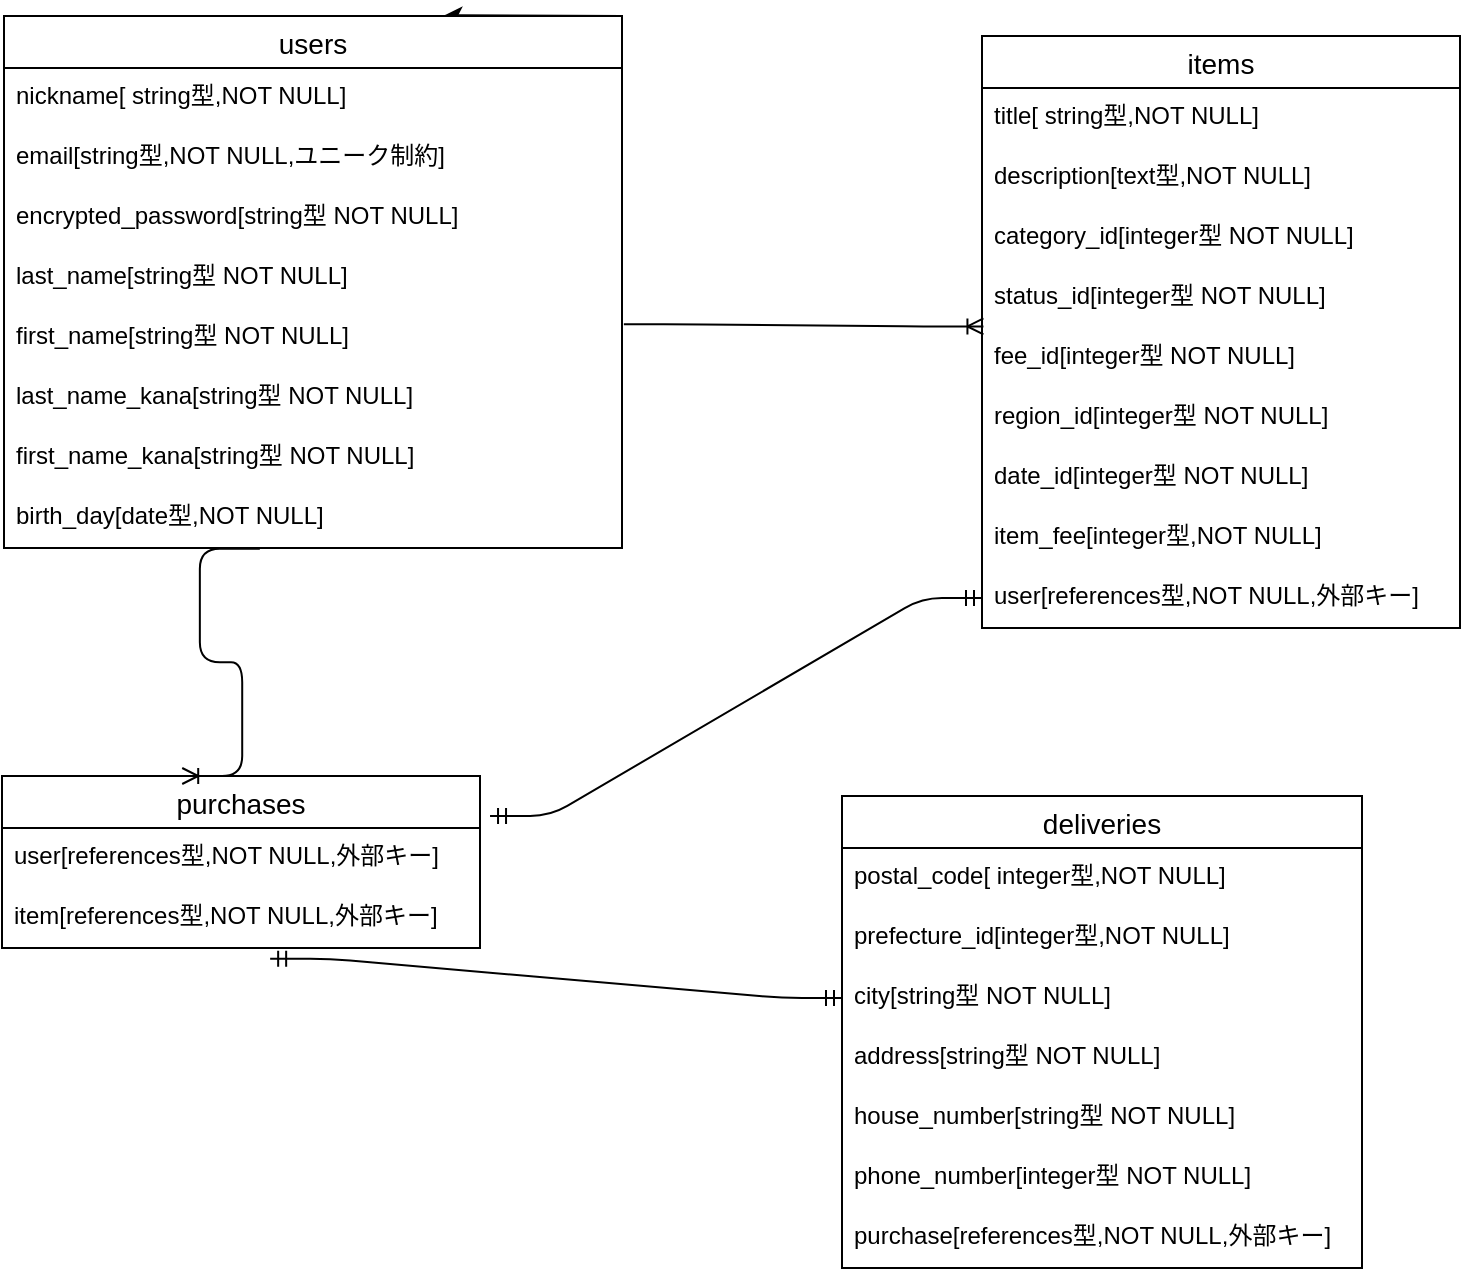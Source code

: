 <mxfile>
    <diagram id="uenwjN5aIzj5IKeVZx4g" name="ページ1">
        <mxGraphModel dx="1144" dy="1254" grid="1" gridSize="10" guides="1" tooltips="1" connect="1" arrows="1" fold="1" page="1" pageScale="1" pageWidth="827" pageHeight="1169" math="0" shadow="0">
            <root>
                <mxCell id="0"/>
                <mxCell id="1" parent="0"/>
                <mxCell id="67" style="edgeStyle=none;html=1;exitX=1;exitY=0;exitDx=0;exitDy=0;" parent="1" source="2" edge="1">
                    <mxGeometry relative="1" as="geometry">
                        <mxPoint x="261.176" y="179.647" as="targetPoint"/>
                    </mxGeometry>
                </mxCell>
                <mxCell id="2" value="users" style="swimlane;fontStyle=0;childLayout=stackLayout;horizontal=1;startSize=26;horizontalStack=0;resizeParent=1;resizeParentMax=0;resizeLast=0;collapsible=1;marginBottom=0;align=center;fontSize=14;" parent="1" vertex="1">
                    <mxGeometry x="41" y="180" width="309" height="266" as="geometry">
                        <mxRectangle x="50" y="180" width="50" height="26" as="alternateBounds"/>
                    </mxGeometry>
                </mxCell>
                <mxCell id="3" value="nickname[ string型,NOT NULL]" style="text;strokeColor=none;fillColor=none;spacingLeft=4;spacingRight=4;overflow=hidden;rotatable=0;points=[[0,0.5],[1,0.5]];portConstraint=eastwest;fontSize=12;" parent="2" vertex="1">
                    <mxGeometry y="26" width="309" height="30" as="geometry"/>
                </mxCell>
                <mxCell id="5" value="email[string型,NOT NULL,ユニーク制約]" style="text;strokeColor=none;fillColor=none;spacingLeft=4;spacingRight=4;overflow=hidden;rotatable=0;points=[[0,0.5],[1,0.5]];portConstraint=eastwest;fontSize=12;" parent="2" vertex="1">
                    <mxGeometry y="56" width="309" height="30" as="geometry"/>
                </mxCell>
                <mxCell id="64" value="encrypted_password[string型 NOT NULL]  " style="text;strokeColor=none;fillColor=none;spacingLeft=4;spacingRight=4;overflow=hidden;rotatable=0;points=[[0,0.5],[1,0.5]];portConstraint=eastwest;fontSize=12;" parent="2" vertex="1">
                    <mxGeometry y="86" width="309" height="30" as="geometry"/>
                </mxCell>
                <mxCell id="61" value="last_name[string型 NOT NULL]" style="text;strokeColor=none;fillColor=none;spacingLeft=4;spacingRight=4;overflow=hidden;rotatable=0;points=[[0,0.5],[1,0.5]];portConstraint=eastwest;fontSize=12;" parent="2" vertex="1">
                    <mxGeometry y="116" width="309" height="30" as="geometry"/>
                </mxCell>
                <mxCell id="68" value="first_name[string型 NOT NULL]" style="text;strokeColor=none;fillColor=none;spacingLeft=4;spacingRight=4;overflow=hidden;rotatable=0;points=[[0,0.5],[1,0.5]];portConstraint=eastwest;fontSize=12;" parent="2" vertex="1">
                    <mxGeometry y="146" width="309" height="30" as="geometry"/>
                </mxCell>
                <mxCell id="62" value="last_name_kana[string型 NOT NULL]" style="text;strokeColor=none;fillColor=none;spacingLeft=4;spacingRight=4;overflow=hidden;rotatable=0;points=[[0,0.5],[1,0.5]];portConstraint=eastwest;fontSize=12;" parent="2" vertex="1">
                    <mxGeometry y="176" width="309" height="30" as="geometry"/>
                </mxCell>
                <mxCell id="69" value="first_name_kana[string型 NOT NULL]" style="text;strokeColor=none;fillColor=none;spacingLeft=4;spacingRight=4;overflow=hidden;rotatable=0;points=[[0,0.5],[1,0.5]];portConstraint=eastwest;fontSize=12;" parent="2" vertex="1">
                    <mxGeometry y="206" width="309" height="30" as="geometry"/>
                </mxCell>
                <mxCell id="63" value="birth_day[date型,NOT NULL]" style="text;strokeColor=none;fillColor=none;spacingLeft=4;spacingRight=4;overflow=hidden;rotatable=0;points=[[0,0.5],[1,0.5]];portConstraint=eastwest;fontSize=12;" parent="2" vertex="1">
                    <mxGeometry y="236" width="309" height="30" as="geometry"/>
                </mxCell>
                <mxCell id="70" value="items" style="swimlane;fontStyle=0;childLayout=stackLayout;horizontal=1;startSize=26;horizontalStack=0;resizeParent=1;resizeParentMax=0;resizeLast=0;collapsible=1;marginBottom=0;align=center;fontSize=14;" parent="1" vertex="1">
                    <mxGeometry x="530" y="190" width="239" height="296" as="geometry">
                        <mxRectangle x="50" y="180" width="50" height="26" as="alternateBounds"/>
                    </mxGeometry>
                </mxCell>
                <mxCell id="71" value="title[ string型,NOT NULL]" style="text;strokeColor=none;fillColor=none;spacingLeft=4;spacingRight=4;overflow=hidden;rotatable=0;points=[[0,0.5],[1,0.5]];portConstraint=eastwest;fontSize=12;" parent="70" vertex="1">
                    <mxGeometry y="26" width="239" height="30" as="geometry"/>
                </mxCell>
                <mxCell id="72" value="description[text型,NOT NULL]" style="text;strokeColor=none;fillColor=none;spacingLeft=4;spacingRight=4;overflow=hidden;rotatable=0;points=[[0,0.5],[1,0.5]];portConstraint=eastwest;fontSize=12;" parent="70" vertex="1">
                    <mxGeometry y="56" width="239" height="30" as="geometry"/>
                </mxCell>
                <mxCell id="73" value="category_id[integer型 NOT NULL]" style="text;strokeColor=none;fillColor=none;spacingLeft=4;spacingRight=4;overflow=hidden;rotatable=0;points=[[0,0.5],[1,0.5]];portConstraint=eastwest;fontSize=12;" parent="70" vertex="1">
                    <mxGeometry y="86" width="239" height="30" as="geometry"/>
                </mxCell>
                <mxCell id="74" value="status_id[integer型 NOT NULL]" style="text;strokeColor=none;fillColor=none;spacingLeft=4;spacingRight=4;overflow=hidden;rotatable=0;points=[[0,0.5],[1,0.5]];portConstraint=eastwest;fontSize=12;" parent="70" vertex="1">
                    <mxGeometry y="116" width="239" height="30" as="geometry"/>
                </mxCell>
                <mxCell id="75" value="fee_id[integer型 NOT NULL]" style="text;strokeColor=none;fillColor=none;spacingLeft=4;spacingRight=4;overflow=hidden;rotatable=0;points=[[0,0.5],[1,0.5]];portConstraint=eastwest;fontSize=12;" parent="70" vertex="1">
                    <mxGeometry y="146" width="239" height="30" as="geometry"/>
                </mxCell>
                <mxCell id="76" value="region_id[integer型 NOT NULL]" style="text;strokeColor=none;fillColor=none;spacingLeft=4;spacingRight=4;overflow=hidden;rotatable=0;points=[[0,0.5],[1,0.5]];portConstraint=eastwest;fontSize=12;" parent="70" vertex="1">
                    <mxGeometry y="176" width="239" height="30" as="geometry"/>
                </mxCell>
                <mxCell id="77" value="date_id[integer型 NOT NULL]" style="text;strokeColor=none;fillColor=none;spacingLeft=4;spacingRight=4;overflow=hidden;rotatable=0;points=[[0,0.5],[1,0.5]];portConstraint=eastwest;fontSize=12;" parent="70" vertex="1">
                    <mxGeometry y="206" width="239" height="30" as="geometry"/>
                </mxCell>
                <mxCell id="78" value="item_fee[integer型,NOT NULL]" style="text;strokeColor=none;fillColor=none;spacingLeft=4;spacingRight=4;overflow=hidden;rotatable=0;points=[[0,0.5],[1,0.5]];portConstraint=eastwest;fontSize=12;" parent="70" vertex="1">
                    <mxGeometry y="236" width="239" height="30" as="geometry"/>
                </mxCell>
                <mxCell id="88" value="user[references型,NOT NULL,外部キー]" style="text;strokeColor=none;fillColor=none;spacingLeft=4;spacingRight=4;overflow=hidden;rotatable=0;points=[[0,0.5],[1,0.5]];portConstraint=eastwest;fontSize=12;" parent="70" vertex="1">
                    <mxGeometry y="266" width="239" height="30" as="geometry"/>
                </mxCell>
                <mxCell id="79" value="purchases" style="swimlane;fontStyle=0;childLayout=stackLayout;horizontal=1;startSize=26;horizontalStack=0;resizeParent=1;resizeParentMax=0;resizeLast=0;collapsible=1;marginBottom=0;align=center;fontSize=14;" parent="1" vertex="1">
                    <mxGeometry x="40" y="560" width="239" height="86" as="geometry">
                        <mxRectangle x="50" y="180" width="50" height="26" as="alternateBounds"/>
                    </mxGeometry>
                </mxCell>
                <mxCell id="82" value="user[references型,NOT NULL,外部キー]" style="text;strokeColor=none;fillColor=none;spacingLeft=4;spacingRight=4;overflow=hidden;rotatable=0;points=[[0,0.5],[1,0.5]];portConstraint=eastwest;fontSize=12;" parent="79" vertex="1">
                    <mxGeometry y="26" width="239" height="30" as="geometry"/>
                </mxCell>
                <mxCell id="81" value="item[references型,NOT NULL,外部キー]" style="text;strokeColor=none;fillColor=none;spacingLeft=4;spacingRight=4;overflow=hidden;rotatable=0;points=[[0,0.5],[1,0.5]];portConstraint=eastwest;fontSize=12;" parent="79" vertex="1">
                    <mxGeometry y="56" width="239" height="30" as="geometry"/>
                </mxCell>
                <mxCell id="90" value="" style="edgeStyle=entityRelationEdgeStyle;fontSize=12;html=1;endArrow=ERoneToMany;entryX=0.003;entryY=-0.026;entryDx=0;entryDy=0;entryPerimeter=0;exitX=1.003;exitY=0.27;exitDx=0;exitDy=0;exitPerimeter=0;" parent="1" source="68" target="75" edge="1">
                    <mxGeometry width="100" height="100" relative="1" as="geometry">
                        <mxPoint x="290" y="430" as="sourcePoint"/>
                        <mxPoint x="390" y="330" as="targetPoint"/>
                    </mxGeometry>
                </mxCell>
                <mxCell id="92" value="" style="edgeStyle=entityRelationEdgeStyle;fontSize=12;html=1;endArrow=ERoneToMany;exitX=0.414;exitY=1.011;exitDx=0;exitDy=0;exitPerimeter=0;entryX=0.377;entryY=0;entryDx=0;entryDy=0;entryPerimeter=0;" parent="1" source="63" target="79" edge="1">
                    <mxGeometry width="100" height="100" relative="1" as="geometry">
                        <mxPoint x="160" y="570" as="sourcePoint"/>
                        <mxPoint x="260" y="470" as="targetPoint"/>
                    </mxGeometry>
                </mxCell>
                <mxCell id="93" value="" style="edgeStyle=entityRelationEdgeStyle;fontSize=12;html=1;endArrow=ERmandOne;startArrow=ERmandOne;exitX=1.021;exitY=-0.2;exitDx=0;exitDy=0;exitPerimeter=0;" edge="1" parent="1" source="82" target="88">
                    <mxGeometry width="100" height="100" relative="1" as="geometry">
                        <mxPoint x="499" y="570" as="sourcePoint"/>
                        <mxPoint x="599" y="470" as="targetPoint"/>
                    </mxGeometry>
                </mxCell>
                <mxCell id="96" value="" style="edgeStyle=entityRelationEdgeStyle;fontSize=12;html=1;endArrow=ERmandOne;startArrow=ERmandOne;exitX=0.561;exitY=1.18;exitDx=0;exitDy=0;exitPerimeter=0;entryX=0;entryY=0.5;entryDx=0;entryDy=0;" edge="1" parent="1" source="81" target="100">
                    <mxGeometry width="100" height="100" relative="1" as="geometry">
                        <mxPoint x="549" y="709" as="sourcePoint"/>
                        <mxPoint x="578.74" y="663.68" as="targetPoint"/>
                    </mxGeometry>
                </mxCell>
                <mxCell id="97" value="deliveries" style="swimlane;fontStyle=0;childLayout=stackLayout;horizontal=1;startSize=26;horizontalStack=0;resizeParent=1;resizeParentMax=0;resizeLast=0;collapsible=1;marginBottom=0;align=center;fontSize=14;" vertex="1" parent="1">
                    <mxGeometry x="460" y="570" width="260" height="236" as="geometry">
                        <mxRectangle x="50" y="180" width="50" height="26" as="alternateBounds"/>
                    </mxGeometry>
                </mxCell>
                <mxCell id="98" value="postal_code[ integer型,NOT NULL]" style="text;strokeColor=none;fillColor=none;spacingLeft=4;spacingRight=4;overflow=hidden;rotatable=0;points=[[0,0.5],[1,0.5]];portConstraint=eastwest;fontSize=12;" vertex="1" parent="97">
                    <mxGeometry y="26" width="260" height="30" as="geometry"/>
                </mxCell>
                <mxCell id="99" value="prefecture_id[integer型,NOT NULL]" style="text;strokeColor=none;fillColor=none;spacingLeft=4;spacingRight=4;overflow=hidden;rotatable=0;points=[[0,0.5],[1,0.5]];portConstraint=eastwest;fontSize=12;" vertex="1" parent="97">
                    <mxGeometry y="56" width="260" height="30" as="geometry"/>
                </mxCell>
                <mxCell id="100" value="city[string型 NOT NULL]" style="text;strokeColor=none;fillColor=none;spacingLeft=4;spacingRight=4;overflow=hidden;rotatable=0;points=[[0,0.5],[1,0.5]];portConstraint=eastwest;fontSize=12;" vertex="1" parent="97">
                    <mxGeometry y="86" width="260" height="30" as="geometry"/>
                </mxCell>
                <mxCell id="101" value="address[string型 NOT NULL]" style="text;strokeColor=none;fillColor=none;spacingLeft=4;spacingRight=4;overflow=hidden;rotatable=0;points=[[0,0.5],[1,0.5]];portConstraint=eastwest;fontSize=12;" vertex="1" parent="97">
                    <mxGeometry y="116" width="260" height="30" as="geometry"/>
                </mxCell>
                <mxCell id="102" value="house_number[string型 NOT NULL]" style="text;strokeColor=none;fillColor=none;spacingLeft=4;spacingRight=4;overflow=hidden;rotatable=0;points=[[0,0.5],[1,0.5]];portConstraint=eastwest;fontSize=12;" vertex="1" parent="97">
                    <mxGeometry y="146" width="260" height="30" as="geometry"/>
                </mxCell>
                <mxCell id="103" value="phone_number[integer型 NOT NULL]" style="text;strokeColor=none;fillColor=none;spacingLeft=4;spacingRight=4;overflow=hidden;rotatable=0;points=[[0,0.5],[1,0.5]];portConstraint=eastwest;fontSize=12;" vertex="1" parent="97">
                    <mxGeometry y="176" width="260" height="30" as="geometry"/>
                </mxCell>
                <mxCell id="106" value="purchase[references型,NOT NULL,外部キー]" style="text;strokeColor=none;fillColor=none;spacingLeft=4;spacingRight=4;overflow=hidden;rotatable=0;points=[[0,0.5],[1,0.5]];portConstraint=eastwest;fontSize=12;" vertex="1" parent="97">
                    <mxGeometry y="206" width="260" height="30" as="geometry"/>
                </mxCell>
            </root>
        </mxGraphModel>
    </diagram>
</mxfile>